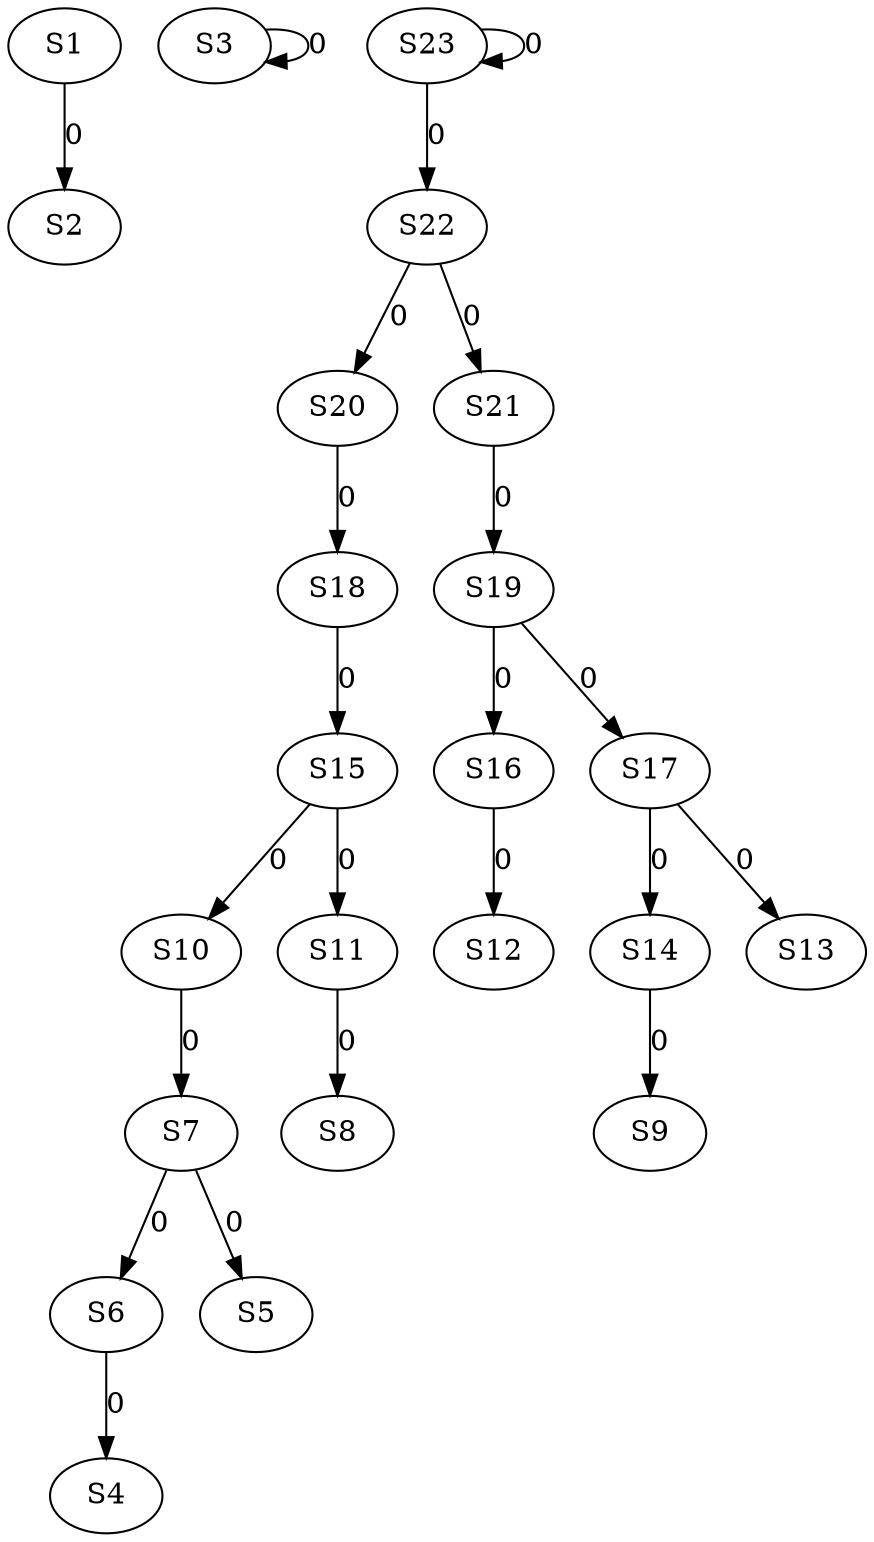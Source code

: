 strict digraph {
	S1 -> S2 [ label = 0 ];
	S3 -> S3 [ label = 0 ];
	S6 -> S4 [ label = 0 ];
	S7 -> S5 [ label = 0 ];
	S7 -> S6 [ label = 0 ];
	S10 -> S7 [ label = 0 ];
	S11 -> S8 [ label = 0 ];
	S14 -> S9 [ label = 0 ];
	S15 -> S10 [ label = 0 ];
	S15 -> S11 [ label = 0 ];
	S16 -> S12 [ label = 0 ];
	S17 -> S13 [ label = 0 ];
	S17 -> S14 [ label = 0 ];
	S18 -> S15 [ label = 0 ];
	S19 -> S16 [ label = 0 ];
	S19 -> S17 [ label = 0 ];
	S20 -> S18 [ label = 0 ];
	S21 -> S19 [ label = 0 ];
	S22 -> S20 [ label = 0 ];
	S22 -> S21 [ label = 0 ];
	S23 -> S22 [ label = 0 ];
	S23 -> S23 [ label = 0 ];
}